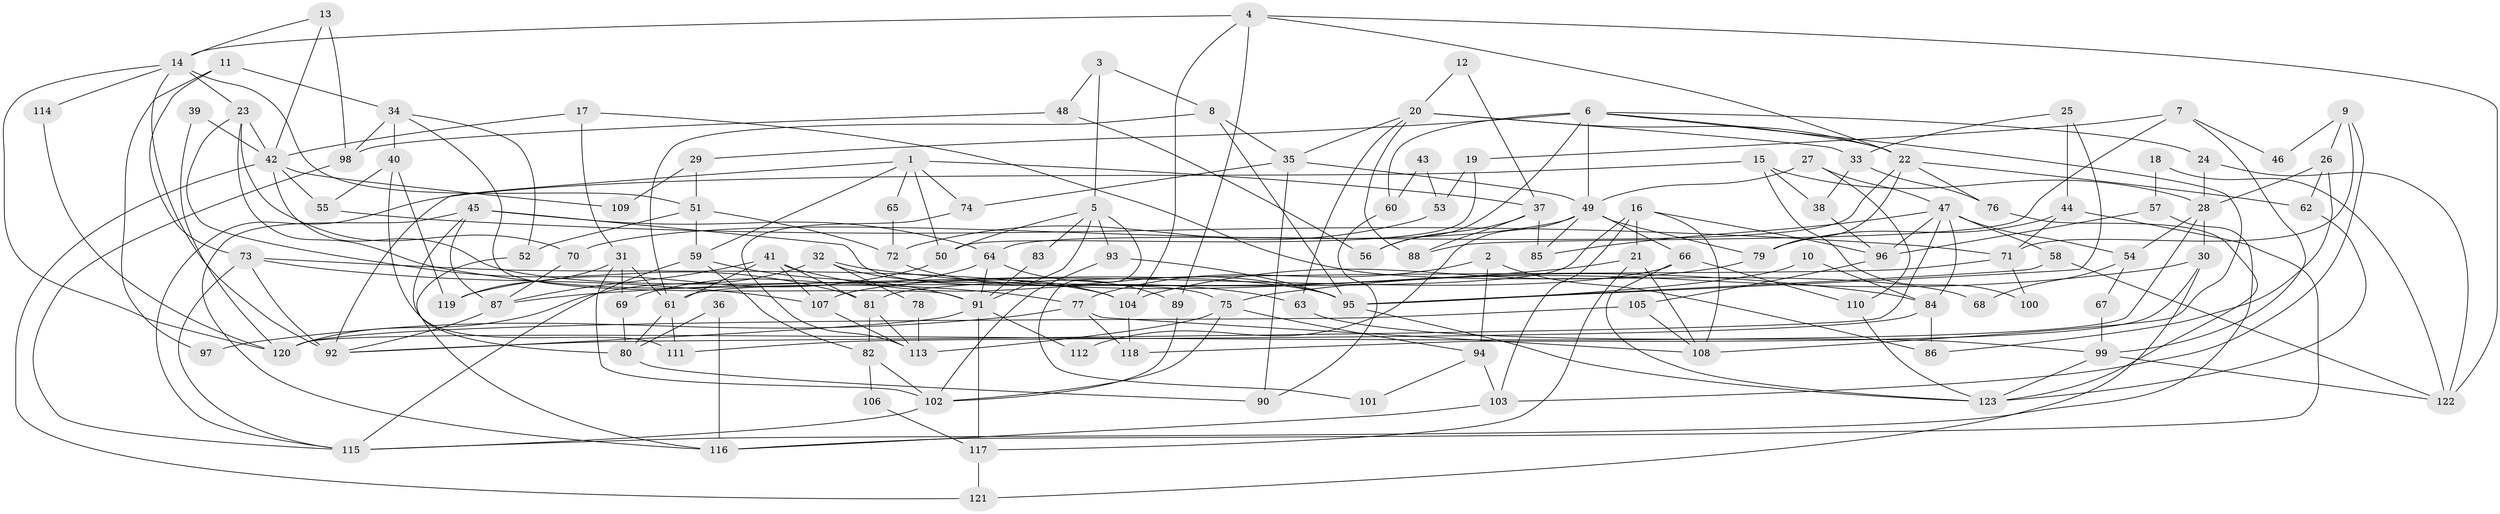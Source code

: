 // coarse degree distribution, {9: 0.0625, 3: 0.1875, 4: 0.1125, 8: 0.075, 5: 0.2, 6: 0.15, 2: 0.125, 10: 0.0125, 7: 0.075}
// Generated by graph-tools (version 1.1) at 2025/24/03/03/25 07:24:00]
// undirected, 123 vertices, 246 edges
graph export_dot {
graph [start="1"]
  node [color=gray90,style=filled];
  1;
  2;
  3;
  4;
  5;
  6;
  7;
  8;
  9;
  10;
  11;
  12;
  13;
  14;
  15;
  16;
  17;
  18;
  19;
  20;
  21;
  22;
  23;
  24;
  25;
  26;
  27;
  28;
  29;
  30;
  31;
  32;
  33;
  34;
  35;
  36;
  37;
  38;
  39;
  40;
  41;
  42;
  43;
  44;
  45;
  46;
  47;
  48;
  49;
  50;
  51;
  52;
  53;
  54;
  55;
  56;
  57;
  58;
  59;
  60;
  61;
  62;
  63;
  64;
  65;
  66;
  67;
  68;
  69;
  70;
  71;
  72;
  73;
  74;
  75;
  76;
  77;
  78;
  79;
  80;
  81;
  82;
  83;
  84;
  85;
  86;
  87;
  88;
  89;
  90;
  91;
  92;
  93;
  94;
  95;
  96;
  97;
  98;
  99;
  100;
  101;
  102;
  103;
  104;
  105;
  106;
  107;
  108;
  109;
  110;
  111;
  112;
  113;
  114;
  115;
  116;
  117;
  118;
  119;
  120;
  121;
  122;
  123;
  1 -- 59;
  1 -- 37;
  1 -- 50;
  1 -- 65;
  1 -- 74;
  1 -- 92;
  2 -- 86;
  2 -- 77;
  2 -- 94;
  3 -- 5;
  3 -- 8;
  3 -- 48;
  4 -- 104;
  4 -- 89;
  4 -- 14;
  4 -- 22;
  4 -- 122;
  5 -- 50;
  5 -- 91;
  5 -- 83;
  5 -- 93;
  5 -- 101;
  6 -- 22;
  6 -- 49;
  6 -- 24;
  6 -- 29;
  6 -- 56;
  6 -- 60;
  6 -- 108;
  7 -- 99;
  7 -- 88;
  7 -- 19;
  7 -- 46;
  8 -- 35;
  8 -- 95;
  8 -- 61;
  9 -- 103;
  9 -- 71;
  9 -- 26;
  9 -- 46;
  10 -- 95;
  10 -- 84;
  11 -- 34;
  11 -- 73;
  11 -- 97;
  12 -- 20;
  12 -- 37;
  13 -- 14;
  13 -- 42;
  13 -- 98;
  14 -- 92;
  14 -- 23;
  14 -- 51;
  14 -- 114;
  14 -- 120;
  15 -- 28;
  15 -- 115;
  15 -- 38;
  15 -- 100;
  16 -- 61;
  16 -- 108;
  16 -- 21;
  16 -- 96;
  16 -- 103;
  17 -- 42;
  17 -- 31;
  17 -- 68;
  18 -- 122;
  18 -- 57;
  19 -- 50;
  19 -- 53;
  20 -- 22;
  20 -- 35;
  20 -- 33;
  20 -- 63;
  20 -- 88;
  21 -- 87;
  21 -- 108;
  21 -- 117;
  22 -- 62;
  22 -- 64;
  22 -- 76;
  22 -- 79;
  23 -- 70;
  23 -- 42;
  23 -- 77;
  23 -- 81;
  24 -- 122;
  24 -- 28;
  25 -- 95;
  25 -- 44;
  25 -- 33;
  26 -- 28;
  26 -- 62;
  26 -- 86;
  27 -- 110;
  27 -- 49;
  27 -- 47;
  28 -- 120;
  28 -- 30;
  28 -- 54;
  29 -- 51;
  29 -- 109;
  30 -- 121;
  30 -- 75;
  30 -- 118;
  31 -- 61;
  31 -- 102;
  31 -- 69;
  31 -- 119;
  32 -- 120;
  32 -- 104;
  32 -- 78;
  32 -- 84;
  33 -- 38;
  33 -- 76;
  34 -- 52;
  34 -- 91;
  34 -- 40;
  34 -- 98;
  35 -- 74;
  35 -- 49;
  35 -- 90;
  36 -- 80;
  36 -- 116;
  37 -- 56;
  37 -- 85;
  37 -- 88;
  38 -- 96;
  39 -- 42;
  39 -- 120;
  40 -- 111;
  40 -- 55;
  40 -- 119;
  41 -- 61;
  41 -- 87;
  41 -- 63;
  41 -- 81;
  41 -- 107;
  42 -- 95;
  42 -- 55;
  42 -- 109;
  42 -- 121;
  43 -- 53;
  43 -- 60;
  44 -- 79;
  44 -- 71;
  44 -- 116;
  45 -- 116;
  45 -- 75;
  45 -- 64;
  45 -- 80;
  45 -- 87;
  47 -- 96;
  47 -- 54;
  47 -- 58;
  47 -- 84;
  47 -- 85;
  47 -- 92;
  48 -- 98;
  48 -- 56;
  49 -- 79;
  49 -- 66;
  49 -- 70;
  49 -- 85;
  49 -- 112;
  50 -- 119;
  51 -- 59;
  51 -- 52;
  51 -- 72;
  52 -- 116;
  53 -- 72;
  54 -- 67;
  54 -- 68;
  55 -- 71;
  57 -- 115;
  57 -- 96;
  58 -- 122;
  58 -- 95;
  59 -- 91;
  59 -- 115;
  59 -- 82;
  60 -- 90;
  61 -- 80;
  61 -- 111;
  62 -- 123;
  63 -- 99;
  64 -- 69;
  64 -- 89;
  64 -- 91;
  65 -- 72;
  66 -- 107;
  66 -- 123;
  66 -- 110;
  67 -- 99;
  69 -- 80;
  70 -- 87;
  71 -- 81;
  71 -- 100;
  72 -- 95;
  73 -- 107;
  73 -- 92;
  73 -- 104;
  73 -- 115;
  74 -- 113;
  75 -- 102;
  75 -- 94;
  75 -- 113;
  76 -- 123;
  77 -- 108;
  77 -- 97;
  77 -- 118;
  78 -- 113;
  79 -- 104;
  80 -- 90;
  81 -- 82;
  81 -- 113;
  82 -- 102;
  82 -- 106;
  83 -- 91;
  84 -- 86;
  84 -- 111;
  87 -- 92;
  89 -- 102;
  91 -- 92;
  91 -- 112;
  91 -- 117;
  93 -- 102;
  93 -- 95;
  94 -- 101;
  94 -- 103;
  95 -- 123;
  96 -- 105;
  98 -- 115;
  99 -- 123;
  99 -- 122;
  102 -- 115;
  103 -- 116;
  104 -- 118;
  105 -- 108;
  105 -- 120;
  106 -- 117;
  107 -- 113;
  110 -- 123;
  114 -- 120;
  117 -- 121;
}
